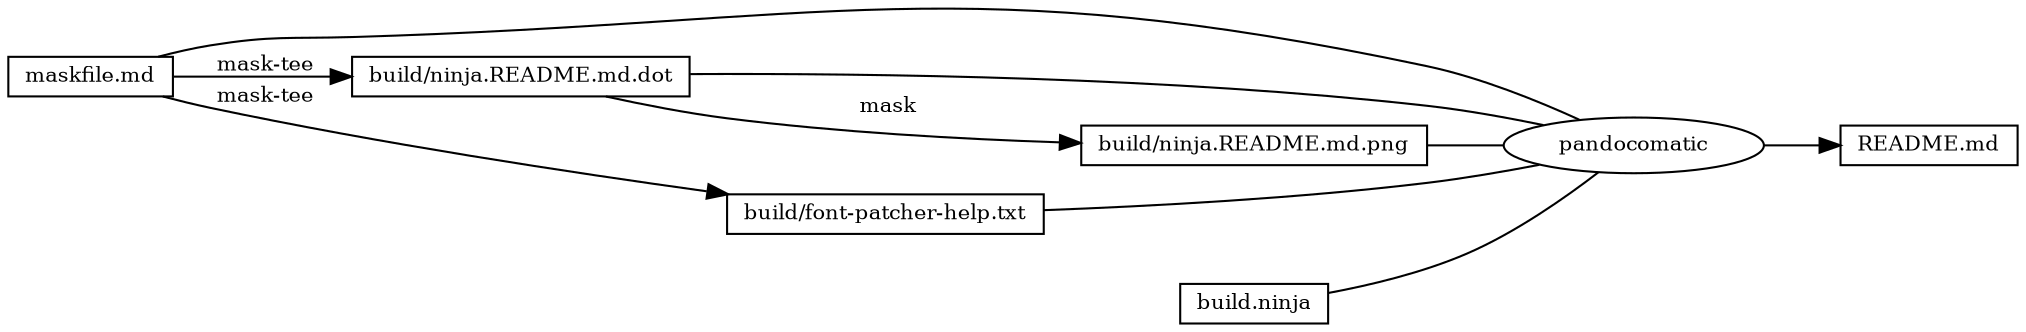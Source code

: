 digraph ninja {
rankdir="LR"
node [fontsize=10, shape=box, height=0.25]
edge [fontsize=10]
"0x7ffe03406860" [label="README.md"]
"0x7ffe034067f0" [label="pandocomatic", shape=ellipse]
"0x7ffe034067f0" -> "0x7ffe03406860"
"0x7ffe03406320" -> "0x7ffe034067f0" [arrowhead=none]
"0x7ffe03406ab0" -> "0x7ffe034067f0" [arrowhead=none]
"0x7ffe03406260" -> "0x7ffe034067f0" [arrowhead=none]
"0x7ffe03406510" -> "0x7ffe034067f0" [arrowhead=none]
"0x7ffe034066e0" -> "0x7ffe034067f0" [arrowhead=none]
"0x7ffe03406320" [label="maskfile.md"]
"0x7ffe03406ab0" [label="build.ninja"]
"0x7ffe03406260" [label="build/ninja.README.md.dot"]
"0x7ffe03406320" -> "0x7ffe03406260" [label=" mask-tee"]
"0x7ffe03406510" [label="build/ninja.README.md.png"]
"0x7ffe03406260" -> "0x7ffe03406510" [label=" mask"]
"0x7ffe034066e0" [label="build/font-patcher-help.txt"]
"0x7ffe03406320" -> "0x7ffe034066e0" [label=" mask-tee"]
}
